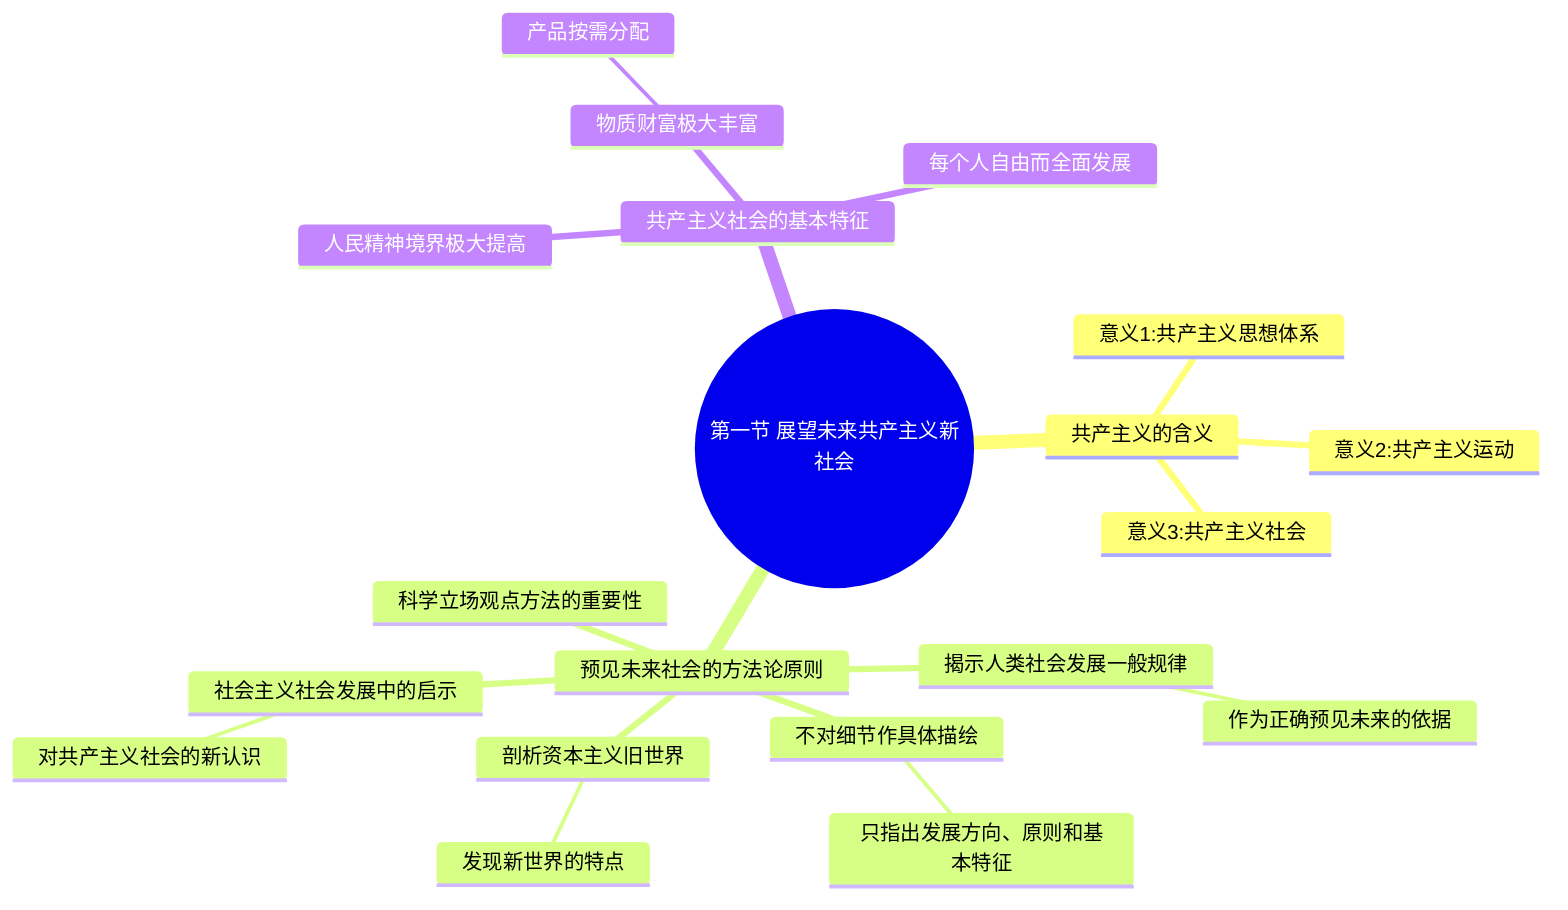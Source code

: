 mindmap
  root((第一节 展望未来共产主义新社会))
    共产主义的含义
      意义1:共产主义思想体系
      意义2:共产主义运动
      意义3:共产主义社会
    预见未来社会的方法论原则
      科学立场观点方法的重要性
      揭示人类社会发展一般规律
        作为正确预见未来的依据
      剖析资本主义旧世界
        发现新世界的特点
      社会主义社会发展中的启示
        对共产主义社会的新认识
      不对细节作具体描绘
        只指出发展方向、原则和基本特征
    共产主义社会的基本特征
      物质财富极大丰富
        产品按需分配
      人民精神境界极大提高
      每个人自由而全面发展